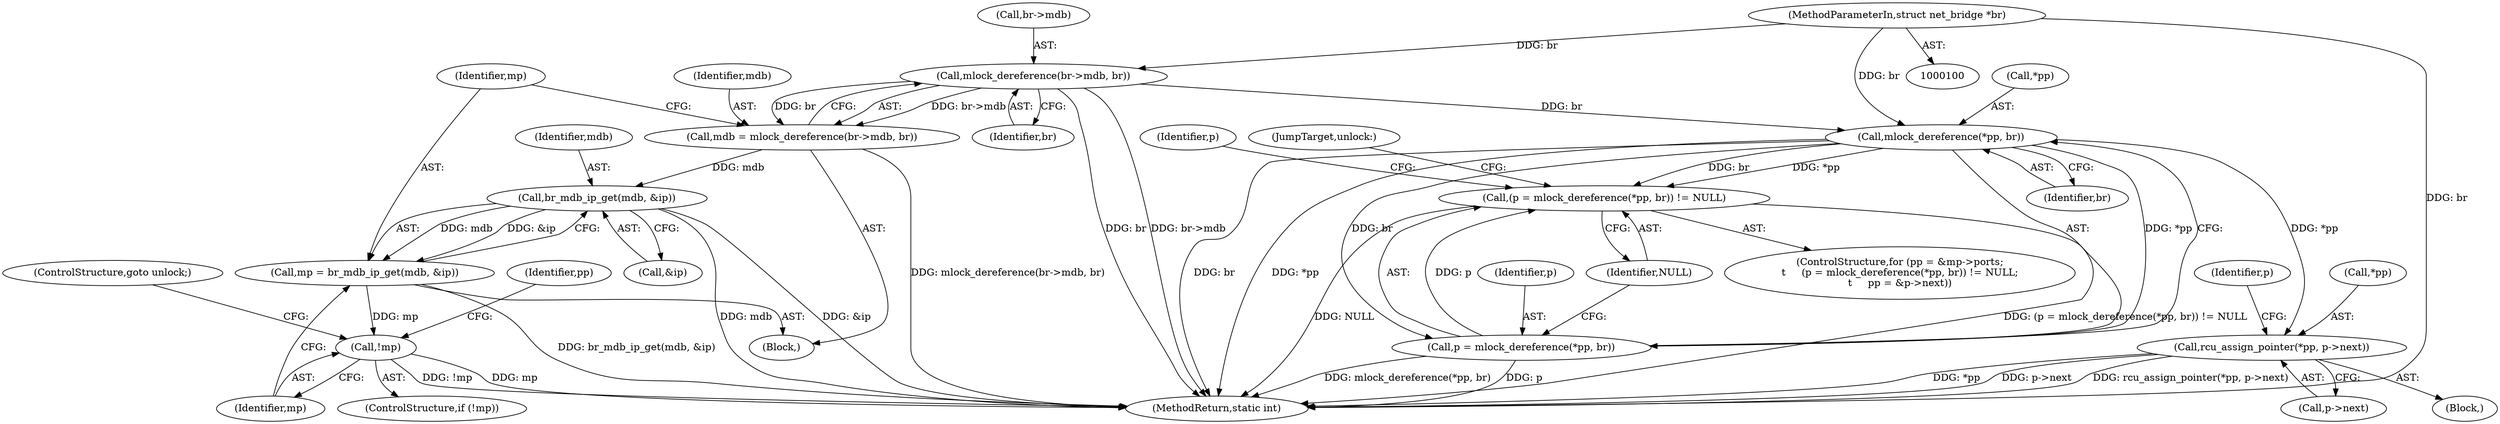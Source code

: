 digraph "0_linux_c7e8e8a8f7a70b343ca1e0f90a31e35ab2d16de1@API" {
"1000186" [label="(Call,mlock_dereference(br->mdb, br))"];
"1000101" [label="(MethodParameterIn,struct net_bridge *br)"];
"1000184" [label="(Call,mdb = mlock_dereference(br->mdb, br))"];
"1000193" [label="(Call,br_mdb_ip_get(mdb, &ip))"];
"1000191" [label="(Call,mp = br_mdb_ip_get(mdb, &ip))"];
"1000198" [label="(Call,!mp)"];
"1000211" [label="(Call,mlock_dereference(*pp, br))"];
"1000208" [label="(Call,(p = mlock_dereference(*pp, br)) != NULL)"];
"1000209" [label="(Call,p = mlock_dereference(*pp, br))"];
"1000250" [label="(Call,rcu_assign_pointer(*pp, p->next))"];
"1000193" [label="(Call,br_mdb_ip_get(mdb, &ip))"];
"1000195" [label="(Call,&ip)"];
"1000208" [label="(Call,(p = mlock_dereference(*pp, br)) != NULL)"];
"1000185" [label="(Identifier,mdb)"];
"1000211" [label="(Call,mlock_dereference(*pp, br))"];
"1000187" [label="(Call,br->mdb)"];
"1000305" [label="(MethodReturn,static int)"];
"1000201" [label="(ControlStructure,for (pp = &mp->ports;\n\t     (p = mlock_dereference(*pp, br)) != NULL;\n\t     pp = &p->next))"];
"1000103" [label="(Block,)"];
"1000251" [label="(Call,*pp)"];
"1000194" [label="(Identifier,mdb)"];
"1000198" [label="(Call,!mp)"];
"1000215" [label="(Identifier,NULL)"];
"1000101" [label="(MethodParameterIn,struct net_bridge *br)"];
"1000259" [label="(Identifier,p)"];
"1000199" [label="(Identifier,mp)"];
"1000200" [label="(ControlStructure,goto unlock;)"];
"1000209" [label="(Call,p = mlock_dereference(*pp, br))"];
"1000214" [label="(Identifier,br)"];
"1000212" [label="(Call,*pp)"];
"1000253" [label="(Call,p->next)"];
"1000227" [label="(Identifier,p)"];
"1000197" [label="(ControlStructure,if (!mp))"];
"1000210" [label="(Identifier,p)"];
"1000184" [label="(Call,mdb = mlock_dereference(br->mdb, br))"];
"1000203" [label="(Identifier,pp)"];
"1000250" [label="(Call,rcu_assign_pointer(*pp, p->next))"];
"1000297" [label="(JumpTarget,unlock:)"];
"1000191" [label="(Call,mp = br_mdb_ip_get(mdb, &ip))"];
"1000186" [label="(Call,mlock_dereference(br->mdb, br))"];
"1000190" [label="(Identifier,br)"];
"1000192" [label="(Identifier,mp)"];
"1000222" [label="(Block,)"];
"1000186" -> "1000184"  [label="AST: "];
"1000186" -> "1000190"  [label="CFG: "];
"1000187" -> "1000186"  [label="AST: "];
"1000190" -> "1000186"  [label="AST: "];
"1000184" -> "1000186"  [label="CFG: "];
"1000186" -> "1000305"  [label="DDG: br->mdb"];
"1000186" -> "1000305"  [label="DDG: br"];
"1000186" -> "1000184"  [label="DDG: br->mdb"];
"1000186" -> "1000184"  [label="DDG: br"];
"1000101" -> "1000186"  [label="DDG: br"];
"1000186" -> "1000211"  [label="DDG: br"];
"1000101" -> "1000100"  [label="AST: "];
"1000101" -> "1000305"  [label="DDG: br"];
"1000101" -> "1000211"  [label="DDG: br"];
"1000184" -> "1000103"  [label="AST: "];
"1000185" -> "1000184"  [label="AST: "];
"1000192" -> "1000184"  [label="CFG: "];
"1000184" -> "1000305"  [label="DDG: mlock_dereference(br->mdb, br)"];
"1000184" -> "1000193"  [label="DDG: mdb"];
"1000193" -> "1000191"  [label="AST: "];
"1000193" -> "1000195"  [label="CFG: "];
"1000194" -> "1000193"  [label="AST: "];
"1000195" -> "1000193"  [label="AST: "];
"1000191" -> "1000193"  [label="CFG: "];
"1000193" -> "1000305"  [label="DDG: mdb"];
"1000193" -> "1000305"  [label="DDG: &ip"];
"1000193" -> "1000191"  [label="DDG: mdb"];
"1000193" -> "1000191"  [label="DDG: &ip"];
"1000191" -> "1000103"  [label="AST: "];
"1000192" -> "1000191"  [label="AST: "];
"1000199" -> "1000191"  [label="CFG: "];
"1000191" -> "1000305"  [label="DDG: br_mdb_ip_get(mdb, &ip)"];
"1000191" -> "1000198"  [label="DDG: mp"];
"1000198" -> "1000197"  [label="AST: "];
"1000198" -> "1000199"  [label="CFG: "];
"1000199" -> "1000198"  [label="AST: "];
"1000200" -> "1000198"  [label="CFG: "];
"1000203" -> "1000198"  [label="CFG: "];
"1000198" -> "1000305"  [label="DDG: mp"];
"1000198" -> "1000305"  [label="DDG: !mp"];
"1000211" -> "1000209"  [label="AST: "];
"1000211" -> "1000214"  [label="CFG: "];
"1000212" -> "1000211"  [label="AST: "];
"1000214" -> "1000211"  [label="AST: "];
"1000209" -> "1000211"  [label="CFG: "];
"1000211" -> "1000305"  [label="DDG: br"];
"1000211" -> "1000305"  [label="DDG: *pp"];
"1000211" -> "1000208"  [label="DDG: *pp"];
"1000211" -> "1000208"  [label="DDG: br"];
"1000211" -> "1000209"  [label="DDG: *pp"];
"1000211" -> "1000209"  [label="DDG: br"];
"1000211" -> "1000250"  [label="DDG: *pp"];
"1000208" -> "1000201"  [label="AST: "];
"1000208" -> "1000215"  [label="CFG: "];
"1000209" -> "1000208"  [label="AST: "];
"1000215" -> "1000208"  [label="AST: "];
"1000227" -> "1000208"  [label="CFG: "];
"1000297" -> "1000208"  [label="CFG: "];
"1000208" -> "1000305"  [label="DDG: (p = mlock_dereference(*pp, br)) != NULL"];
"1000208" -> "1000305"  [label="DDG: NULL"];
"1000209" -> "1000208"  [label="DDG: p"];
"1000210" -> "1000209"  [label="AST: "];
"1000215" -> "1000209"  [label="CFG: "];
"1000209" -> "1000305"  [label="DDG: p"];
"1000209" -> "1000305"  [label="DDG: mlock_dereference(*pp, br)"];
"1000250" -> "1000222"  [label="AST: "];
"1000250" -> "1000253"  [label="CFG: "];
"1000251" -> "1000250"  [label="AST: "];
"1000253" -> "1000250"  [label="AST: "];
"1000259" -> "1000250"  [label="CFG: "];
"1000250" -> "1000305"  [label="DDG: *pp"];
"1000250" -> "1000305"  [label="DDG: p->next"];
"1000250" -> "1000305"  [label="DDG: rcu_assign_pointer(*pp, p->next)"];
}
